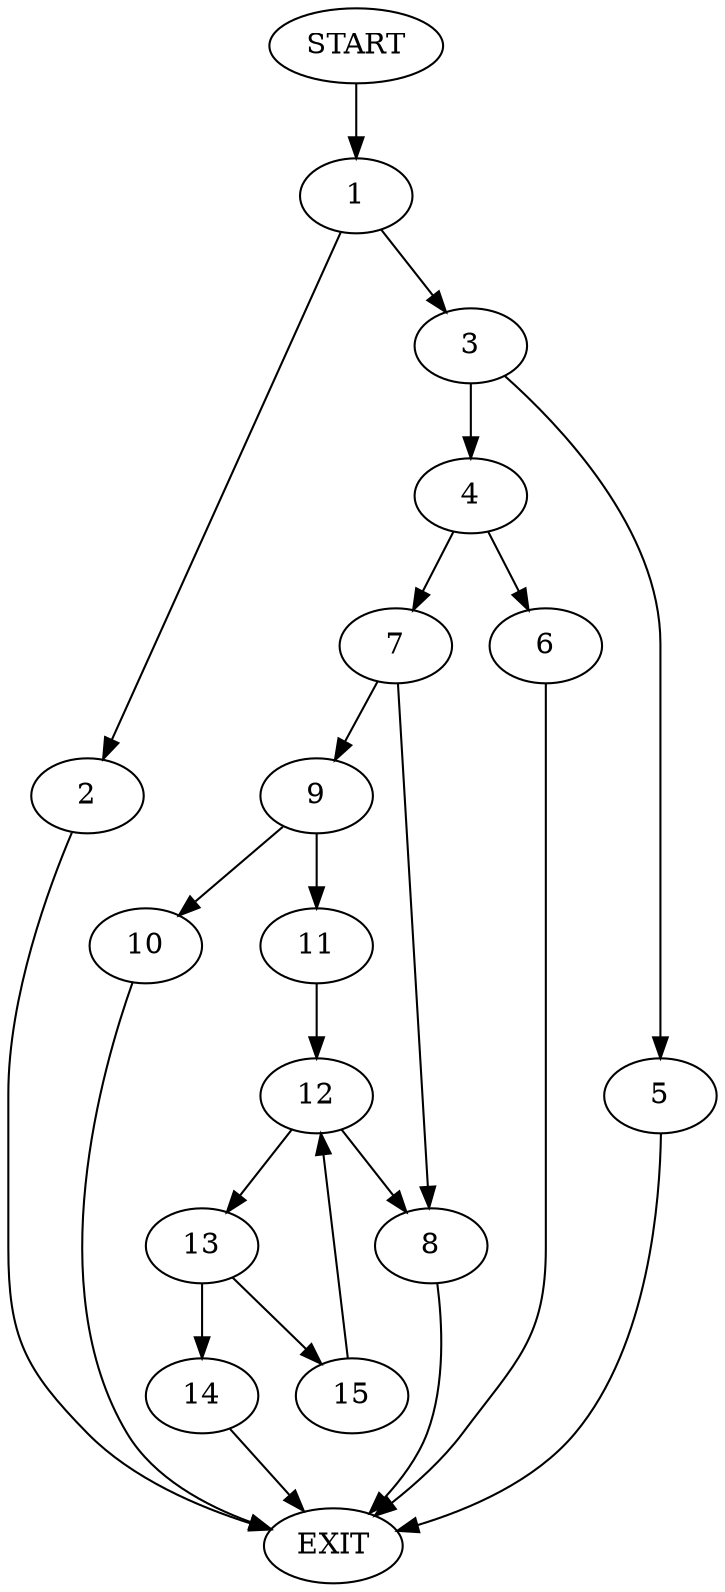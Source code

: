 digraph {
0 [label="START"]
16 [label="EXIT"]
0 -> 1
1 -> 2
1 -> 3
2 -> 16
3 -> 4
3 -> 5
5 -> 16
4 -> 6
4 -> 7
7 -> 8
7 -> 9
6 -> 16
9 -> 10
9 -> 11
8 -> 16
10 -> 16
11 -> 12
12 -> 8
12 -> 13
13 -> 14
13 -> 15
14 -> 16
15 -> 12
}
